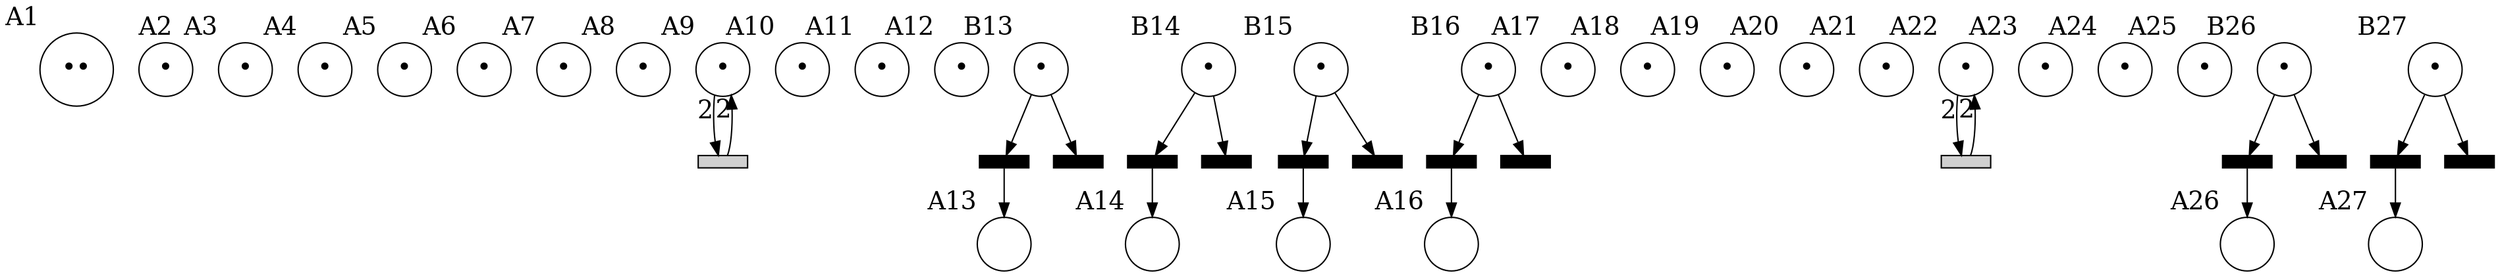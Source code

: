 digraph G {

	node[fontsize=18];
	edge[fontsize=18];
	A1 [shape=circle,xlabel="A1",label="••",pos="0.000000,0.000000!"];
	A2 [shape=circle,xlabel="A2",label="•",pos="-0.746947,0.373473!"];
	A3 [shape=circle,xlabel="A3",label="•",pos="-1.493894,0.746947!"];
	A4 [shape=circle,xlabel="A4",label="•",pos="-1.493894,1.493894!"];
	A5 [shape=circle,xlabel="A5",label="•",pos="-1.493894,2.240841!"];
	A6 [shape=circle,xlabel="A6",label="•",pos="-0.746947,2.614314!"];
	A7 [shape=circle,xlabel="A7",label="•",pos="0.000000,2.987788!"];
	A8 [shape=circle,xlabel="A8",label="•",pos="0.746947,2.614314!"];
	A9 [shape=circle,xlabel="A9",label="•",pos="1.493894,2.240841!"];
	A10 [shape=circle,xlabel="A10",label="•",pos="2.240841,1.867367!"];
	A11 [shape=circle,xlabel="A11",label="•",pos="2.987788,1.493894!"];
	A12 [shape=circle,xlabel="A12",label="•",pos="2.987788,0.746947!"];
	A13 [shape=circle,xlabel="A13",label=" ",pos="2.987788,0.000000!"];
	B13 [shape=circle,xlabel="B13",label="•",pos="2.987788,-1.012500!"];
	A14 [shape=circle,xlabel="A14",label=" ",pos="2.240841,-0.373473!"];
	B14 [shape=circle,xlabel="B14",label="•",pos="2.240841,0.639027!"];
	A15 [shape=circle,xlabel="A15",label=" ",pos="1.493894,-0.746947!"];
	B15 [shape=circle,xlabel="B15",label="•",pos="1.493894,0.265553!"];
	A16 [shape=circle,xlabel="A16",label=" ",pos="0.746947,-0.373473!"];
	B16 [shape=circle,xlabel="B16",label="•",pos="0.746947,0.639027!"];
	A17 [shape=circle,xlabel="A17",label="•",pos="1.493894,-1.493894!"];
	A18 [shape=circle,xlabel="A18",label="•",pos="1.493894,-2.240841!"];
	A19 [shape=circle,xlabel="A19",label="•",pos="0.746947,-2.614314!"];
	A20 [shape=circle,xlabel="A20",label="•",pos="0.000000,-2.987788!"];
	A21 [shape=circle,xlabel="A21",label="•",pos="-0.746947,-2.614314!"];
	A22 [shape=circle,xlabel="A22",label="•",pos="-1.493894,-2.240841!"];
	A23 [shape=circle,xlabel="A23",label="•",pos="-2.240841,-1.867367!"];
	A24 [shape=circle,xlabel="A24",label="•",pos="-2.987788,-1.493894!"];
	A25 [shape=circle,xlabel="A25",label="•",pos="-2.987788,-0.746947!"];
	A26 [shape=circle,xlabel="A26",label=" ",pos="-2.987788,-0.000000!"];
	B26 [shape=circle,xlabel="B26",label="•",pos="-2.987788,1.012500!"];
	A27 [shape=circle,xlabel="A27",label=" ",pos="-2.240841,0.373473!"];
	B27 [shape=circle,xlabel="B27",label="•",pos="-2.240841,-0.639027!"];
	tb13 [shape=rect,fixedsize=true,height=0.12,width=0.5,style=filled,fillcolor=black,xlabel="",label="",pos="2.987788,-0.506250!"];
	tAb13 [shape=rect,fixedsize=true,height=0.12,width=0.5,style=filled,fillcolor=black,xlabel="",label="",pos="2.987788,-1.518750!"];
	tb14 [shape=rect,fixedsize=true,height=0.12,width=0.5,style=filled,fillcolor=black,xlabel="",label="",pos="2.240841,0.132777!"];
	tAb14 [shape=rect,fixedsize=true,height=0.12,width=0.5,style=filled,fillcolor=black,xlabel="",label="",pos="2.240841,1.145277!"];
	tb15 [shape=rect,fixedsize=true,height=0.12,width=0.5,style=filled,fillcolor=black,xlabel="",label="",pos="1.493894,-0.240697!"];
	tAb15 [shape=rect,fixedsize=true,height=0.12,width=0.5,style=filled,fillcolor=black,xlabel="",label="",pos="1.493894,0.771803!"];
	tb16 [shape=rect,fixedsize=true,height=0.12,width=0.5,style=filled,fillcolor=black,xlabel="",label="",pos="0.746947,0.132777!"];
	tAb16 [shape=rect,fixedsize=true,height=0.12,width=0.5,style=filled,fillcolor=black,xlabel="",label="",pos="0.746947,1.145277!"];
	tb26 [shape=rect,fixedsize=true,height=0.12,width=0.5,style=filled,fillcolor=black,xlabel="",label="",pos="-2.987788,0.506250!"];
	tAb26 [shape=rect,fixedsize=true,height=0.12,width=0.5,style=filled,fillcolor=black,xlabel="",label="",pos="-2.987788,1.518750!"];
	tb27 [shape=rect,fixedsize=true,height=0.12,width=0.5,style=filled,fillcolor=black,xlabel="",label="",pos="-2.240841,-0.132777!"];
	tAb27 [shape=rect,fixedsize=true,height=0.12,width=0.5,style=filled,fillcolor=black,xlabel="",label="",pos="-2.240841,-1.145277!"];
	tloop9 [shape=rect,fixedsize=true,height=0.12,width=0.5,style=filled,fillcolor="#D0D0D0",xlabel="",label="",pos="1.493894,2.990841!"];
	tloop22 [shape=rect,fixedsize=true,height=0.12,width=0.5,style=filled,fillcolor="#D0D0D0",xlabel="",label="",pos="-1.493894,-2.990841!"];
	B13 -> tb13;
	B13 -> tAb13;
	B14 -> tb14;
	B14 -> tAb14;
	B15 -> tb15;
	B15 -> tAb15;
	B16 -> tb16;
	B16 -> tAb16;
	B26 -> tb26;
	B26 -> tAb26;
	B27 -> tb27;
	B27 -> tAb27;
	A9 -> tloop9 [xlabel="2"];
	A22 -> tloop22 [xlabel="2"];
	tb13 -> A13;
	tb14 -> A14;
	tb15 -> A15;
	tb16 -> A16;
	tb26 -> A26;
	tb27 -> A27;
	tloop9 -> A9 [xlabel="2"];
	tloop22 -> A22 [xlabel="2"];
}
